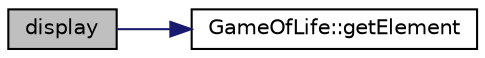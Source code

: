 digraph "display"
{
 // INTERACTIVE_SVG=YES
 // LATEX_PDF_SIZE
  edge [fontname="Helvetica",fontsize="10",labelfontname="Helvetica",labelfontsize="10"];
  node [fontname="Helvetica",fontsize="10",shape=record];
  rankdir="LR";
  Node1 [label="display",height=0.2,width=0.4,color="black", fillcolor="grey75", style="filled", fontcolor="black",tooltip="Object of game and can use for all methode."];
  Node1 -> Node2 [color="midnightblue",fontsize="10",style="solid",fontname="Helvetica"];
  Node2 [label="GameOfLife::getElement",height=0.2,width=0.4,color="black", fillcolor="white", style="filled",URL="$class_game_of_life.html#a7a55101d2bd13e5217df7f9078b301e8",tooltip="A function variable."];
}
